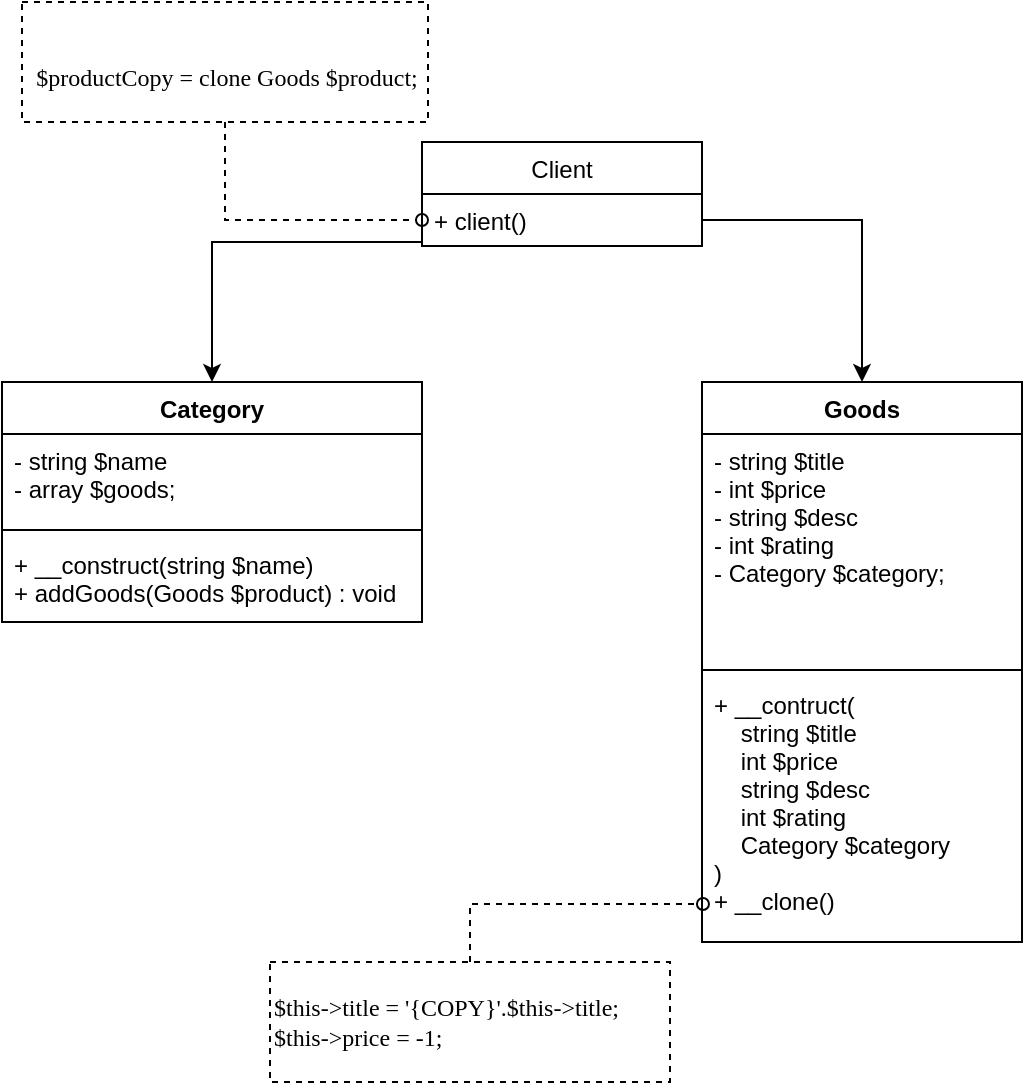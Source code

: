 <mxfile version="13.9.9" type="device"><diagram id="g83M7xeaznm8nE0_0U6T" name="Страница 1"><mxGraphModel dx="1024" dy="592" grid="1" gridSize="10" guides="1" tooltips="1" connect="1" arrows="1" fold="1" page="1" pageScale="1" pageWidth="827" pageHeight="1169" math="0" shadow="0"><root><mxCell id="0"/><mxCell id="1" parent="0"/><mxCell id="yqDlGcUTXcCObFvY5oX0-1" value="Goods" style="swimlane;fontStyle=1;align=center;verticalAlign=top;childLayout=stackLayout;horizontal=1;startSize=26;horizontalStack=0;resizeParent=1;resizeParentMax=0;resizeLast=0;collapsible=1;marginBottom=0;labelBackgroundColor=#FFFFFF;" parent="1" vertex="1"><mxGeometry x="530" y="300" width="160" height="280" as="geometry"/></mxCell><mxCell id="yqDlGcUTXcCObFvY5oX0-2" value="- string $title&#10;- int $price&#10;- string $desc&#10;- int $rating&#10;- Category $category;" style="text;strokeColor=none;fillColor=none;align=left;verticalAlign=top;spacingLeft=4;spacingRight=4;overflow=hidden;rotatable=0;points=[[0,0.5],[1,0.5]];portConstraint=eastwest;" parent="yqDlGcUTXcCObFvY5oX0-1" vertex="1"><mxGeometry y="26" width="160" height="114" as="geometry"/></mxCell><mxCell id="yqDlGcUTXcCObFvY5oX0-3" value="" style="line;strokeWidth=1;fillColor=none;align=left;verticalAlign=middle;spacingTop=-1;spacingLeft=3;spacingRight=3;rotatable=0;labelPosition=right;points=[];portConstraint=eastwest;" parent="yqDlGcUTXcCObFvY5oX0-1" vertex="1"><mxGeometry y="140" width="160" height="8" as="geometry"/></mxCell><mxCell id="yqDlGcUTXcCObFvY5oX0-4" value="+ __contruct(&#10;    string $title&#10;    int $price&#10;    string $desc&#10;    int $rating&#10;    Category $category&#10;)&#10;+ __clone()" style="text;strokeColor=none;fillColor=none;align=left;verticalAlign=top;spacingLeft=4;spacingRight=4;overflow=hidden;rotatable=0;points=[[0,0.5],[1,0.5]];portConstraint=eastwest;" parent="yqDlGcUTXcCObFvY5oX0-1" vertex="1"><mxGeometry y="148" width="160" height="132" as="geometry"/></mxCell><mxCell id="yqDlGcUTXcCObFvY5oX0-5" value="Category" style="swimlane;fontStyle=1;align=center;verticalAlign=top;childLayout=stackLayout;horizontal=1;startSize=26;horizontalStack=0;resizeParent=1;resizeParentMax=0;resizeLast=0;collapsible=1;marginBottom=0;labelBackgroundColor=#FFFFFF;fontColor=#000000;" parent="1" vertex="1"><mxGeometry x="180" y="300" width="210" height="120" as="geometry"/></mxCell><mxCell id="yqDlGcUTXcCObFvY5oX0-6" value="- string $name&#10;- array $goods;" style="text;strokeColor=none;fillColor=none;align=left;verticalAlign=top;spacingLeft=4;spacingRight=4;overflow=hidden;rotatable=0;points=[[0,0.5],[1,0.5]];portConstraint=eastwest;" parent="yqDlGcUTXcCObFvY5oX0-5" vertex="1"><mxGeometry y="26" width="210" height="44" as="geometry"/></mxCell><mxCell id="yqDlGcUTXcCObFvY5oX0-7" value="" style="line;strokeWidth=1;fillColor=none;align=left;verticalAlign=middle;spacingTop=-1;spacingLeft=3;spacingRight=3;rotatable=0;labelPosition=right;points=[];portConstraint=eastwest;" parent="yqDlGcUTXcCObFvY5oX0-5" vertex="1"><mxGeometry y="70" width="210" height="8" as="geometry"/></mxCell><mxCell id="yqDlGcUTXcCObFvY5oX0-8" value="+ __construct(string $name)&#10;+ addGoods(Goods $product) : void" style="text;strokeColor=none;fillColor=none;align=left;verticalAlign=top;spacingLeft=4;spacingRight=4;overflow=hidden;rotatable=0;points=[[0,0.5],[1,0.5]];portConstraint=eastwest;" parent="yqDlGcUTXcCObFvY5oX0-5" vertex="1"><mxGeometry y="78" width="210" height="42" as="geometry"/></mxCell><mxCell id="yqDlGcUTXcCObFvY5oX0-9" value="Client" style="swimlane;fontStyle=0;childLayout=stackLayout;horizontal=1;startSize=26;fillColor=none;horizontalStack=0;resizeParent=1;resizeParentMax=0;resizeLast=0;collapsible=1;marginBottom=0;labelBackgroundColor=#FFFFFF;fontColor=#000000;" parent="1" vertex="1"><mxGeometry x="390" y="180" width="140" height="52" as="geometry"/></mxCell><mxCell id="yqDlGcUTXcCObFvY5oX0-10" value="+ client()" style="text;strokeColor=none;fillColor=none;align=left;verticalAlign=top;spacingLeft=4;spacingRight=4;overflow=hidden;rotatable=0;points=[[0,0.5],[1,0.5]];portConstraint=eastwest;" parent="yqDlGcUTXcCObFvY5oX0-9" vertex="1"><mxGeometry y="26" width="140" height="26" as="geometry"/></mxCell><mxCell id="yqDlGcUTXcCObFvY5oX0-13" style="edgeStyle=orthogonalEdgeStyle;rounded=0;orthogonalLoop=1;jettySize=auto;html=1;entryX=0.5;entryY=0;entryDx=0;entryDy=0;fontColor=#000000;" parent="1" source="yqDlGcUTXcCObFvY5oX0-10" target="yqDlGcUTXcCObFvY5oX0-5" edge="1"><mxGeometry relative="1" as="geometry"><Array as="points"><mxPoint x="285" y="230"/></Array></mxGeometry></mxCell><mxCell id="yqDlGcUTXcCObFvY5oX0-14" style="edgeStyle=orthogonalEdgeStyle;rounded=0;orthogonalLoop=1;jettySize=auto;html=1;entryX=0.5;entryY=0;entryDx=0;entryDy=0;fontColor=#000000;" parent="1" source="yqDlGcUTXcCObFvY5oX0-10" target="yqDlGcUTXcCObFvY5oX0-1" edge="1"><mxGeometry relative="1" as="geometry"/></mxCell><mxCell id="yqDlGcUTXcCObFvY5oX0-16" style="edgeStyle=orthogonalEdgeStyle;rounded=0;orthogonalLoop=1;jettySize=auto;html=1;fontColor=#000000;dashed=1;endArrow=oval;endFill=0;" parent="1" source="yqDlGcUTXcCObFvY5oX0-15" target="yqDlGcUTXcCObFvY5oX0-10" edge="1"><mxGeometry relative="1" as="geometry"/></mxCell><mxCell id="yqDlGcUTXcCObFvY5oX0-15" value="&lt;pre style=&quot;font-family: &amp;#34;jetbrains mono&amp;#34;&quot;&gt;&lt;span style=&quot;background-color: rgb(255 , 255 , 255)&quot;&gt;&lt;br&gt;$productCopy = clone Goods $product;&lt;br&gt;&lt;/span&gt;&lt;/pre&gt;" style="html=1;labelBackgroundColor=#FFFFFF;align=center;dashed=1;labelPosition=center;verticalLabelPosition=middle;verticalAlign=middle;" parent="1" vertex="1"><mxGeometry x="190" y="110" width="203" height="60" as="geometry"/></mxCell><mxCell id="yqDlGcUTXcCObFvY5oX0-19" style="edgeStyle=orthogonalEdgeStyle;rounded=0;orthogonalLoop=1;jettySize=auto;html=1;entryX=0.003;entryY=0.856;entryDx=0;entryDy=0;entryPerimeter=0;dashed=1;endArrow=oval;endFill=0;fontColor=#000000;" parent="1" source="yqDlGcUTXcCObFvY5oX0-18" target="yqDlGcUTXcCObFvY5oX0-4" edge="1"><mxGeometry relative="1" as="geometry"/></mxCell><mxCell id="yqDlGcUTXcCObFvY5oX0-18" value="&lt;pre style=&quot;font-family: &amp;#34;jetbrains mono&amp;#34;&quot;&gt;&lt;span style=&quot;background-color: rgb(255 , 255 , 255)&quot;&gt;$this-&amp;gt;title = '{COPY}'.$this-&amp;gt;title;&lt;br&gt;$this-&amp;gt;price = -1;&lt;/span&gt;&lt;/pre&gt;" style="html=1;dashed=1;labelBackgroundColor=#FFFFFF;fontColor=#000000;align=left;" parent="1" vertex="1"><mxGeometry x="314" y="590" width="200" height="60" as="geometry"/></mxCell></root></mxGraphModel></diagram></mxfile>